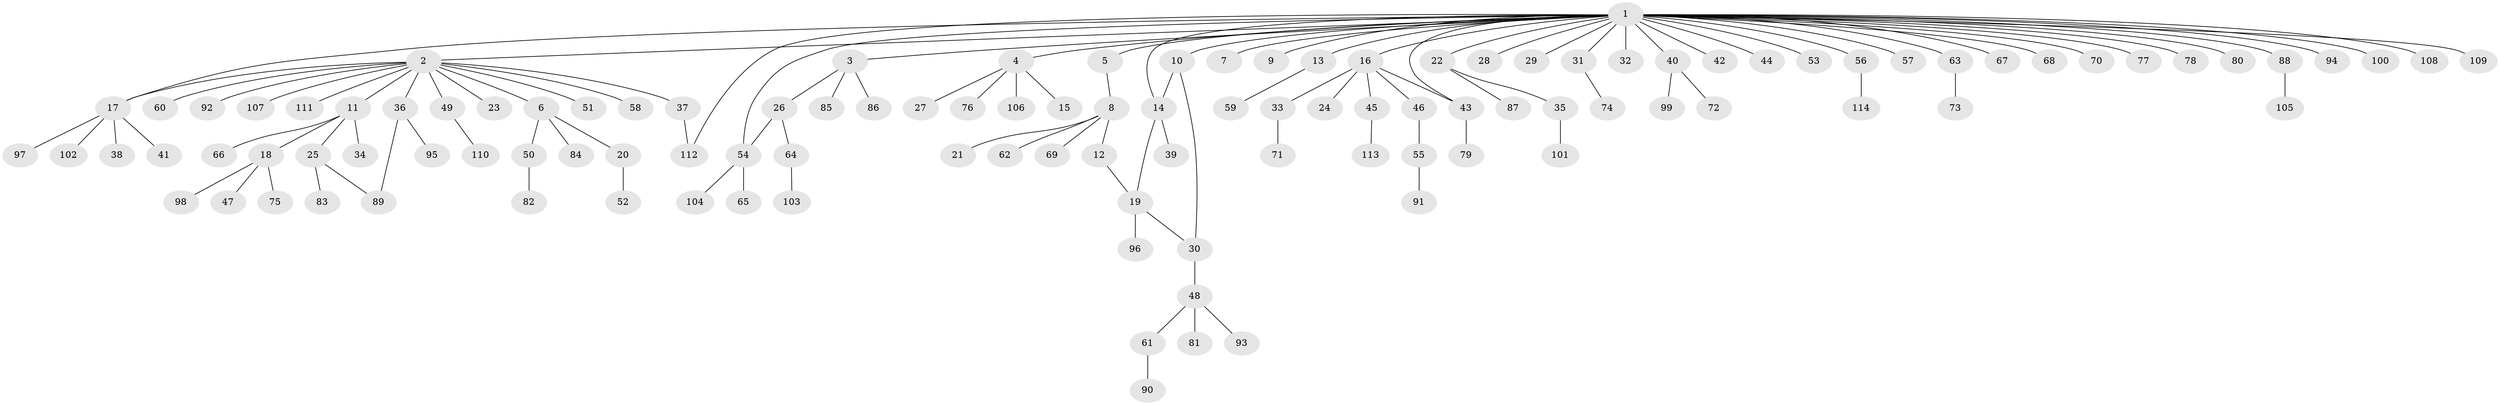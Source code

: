 // Generated by graph-tools (version 1.1) at 2025/49/03/09/25 03:49:53]
// undirected, 114 vertices, 121 edges
graph export_dot {
graph [start="1"]
  node [color=gray90,style=filled];
  1;
  2;
  3;
  4;
  5;
  6;
  7;
  8;
  9;
  10;
  11;
  12;
  13;
  14;
  15;
  16;
  17;
  18;
  19;
  20;
  21;
  22;
  23;
  24;
  25;
  26;
  27;
  28;
  29;
  30;
  31;
  32;
  33;
  34;
  35;
  36;
  37;
  38;
  39;
  40;
  41;
  42;
  43;
  44;
  45;
  46;
  47;
  48;
  49;
  50;
  51;
  52;
  53;
  54;
  55;
  56;
  57;
  58;
  59;
  60;
  61;
  62;
  63;
  64;
  65;
  66;
  67;
  68;
  69;
  70;
  71;
  72;
  73;
  74;
  75;
  76;
  77;
  78;
  79;
  80;
  81;
  82;
  83;
  84;
  85;
  86;
  87;
  88;
  89;
  90;
  91;
  92;
  93;
  94;
  95;
  96;
  97;
  98;
  99;
  100;
  101;
  102;
  103;
  104;
  105;
  106;
  107;
  108;
  109;
  110;
  111;
  112;
  113;
  114;
  1 -- 2;
  1 -- 3;
  1 -- 4;
  1 -- 5;
  1 -- 7;
  1 -- 9;
  1 -- 10;
  1 -- 13;
  1 -- 14;
  1 -- 16;
  1 -- 17;
  1 -- 22;
  1 -- 28;
  1 -- 29;
  1 -- 31;
  1 -- 32;
  1 -- 40;
  1 -- 42;
  1 -- 43;
  1 -- 44;
  1 -- 53;
  1 -- 54;
  1 -- 56;
  1 -- 57;
  1 -- 63;
  1 -- 67;
  1 -- 68;
  1 -- 70;
  1 -- 77;
  1 -- 78;
  1 -- 80;
  1 -- 88;
  1 -- 94;
  1 -- 100;
  1 -- 108;
  1 -- 109;
  1 -- 112;
  2 -- 6;
  2 -- 11;
  2 -- 17;
  2 -- 23;
  2 -- 36;
  2 -- 37;
  2 -- 49;
  2 -- 51;
  2 -- 58;
  2 -- 60;
  2 -- 92;
  2 -- 107;
  2 -- 111;
  3 -- 26;
  3 -- 85;
  3 -- 86;
  4 -- 15;
  4 -- 27;
  4 -- 76;
  4 -- 106;
  5 -- 8;
  6 -- 20;
  6 -- 50;
  6 -- 84;
  8 -- 12;
  8 -- 21;
  8 -- 62;
  8 -- 69;
  10 -- 14;
  10 -- 30;
  11 -- 18;
  11 -- 25;
  11 -- 34;
  11 -- 66;
  12 -- 19;
  13 -- 59;
  14 -- 19;
  14 -- 39;
  16 -- 24;
  16 -- 33;
  16 -- 43;
  16 -- 45;
  16 -- 46;
  17 -- 38;
  17 -- 41;
  17 -- 97;
  17 -- 102;
  18 -- 47;
  18 -- 75;
  18 -- 98;
  19 -- 30;
  19 -- 96;
  20 -- 52;
  22 -- 35;
  22 -- 87;
  25 -- 83;
  25 -- 89;
  26 -- 54;
  26 -- 64;
  30 -- 48;
  31 -- 74;
  33 -- 71;
  35 -- 101;
  36 -- 89;
  36 -- 95;
  37 -- 112;
  40 -- 72;
  40 -- 99;
  43 -- 79;
  45 -- 113;
  46 -- 55;
  48 -- 61;
  48 -- 81;
  48 -- 93;
  49 -- 110;
  50 -- 82;
  54 -- 65;
  54 -- 104;
  55 -- 91;
  56 -- 114;
  61 -- 90;
  63 -- 73;
  64 -- 103;
  88 -- 105;
}
